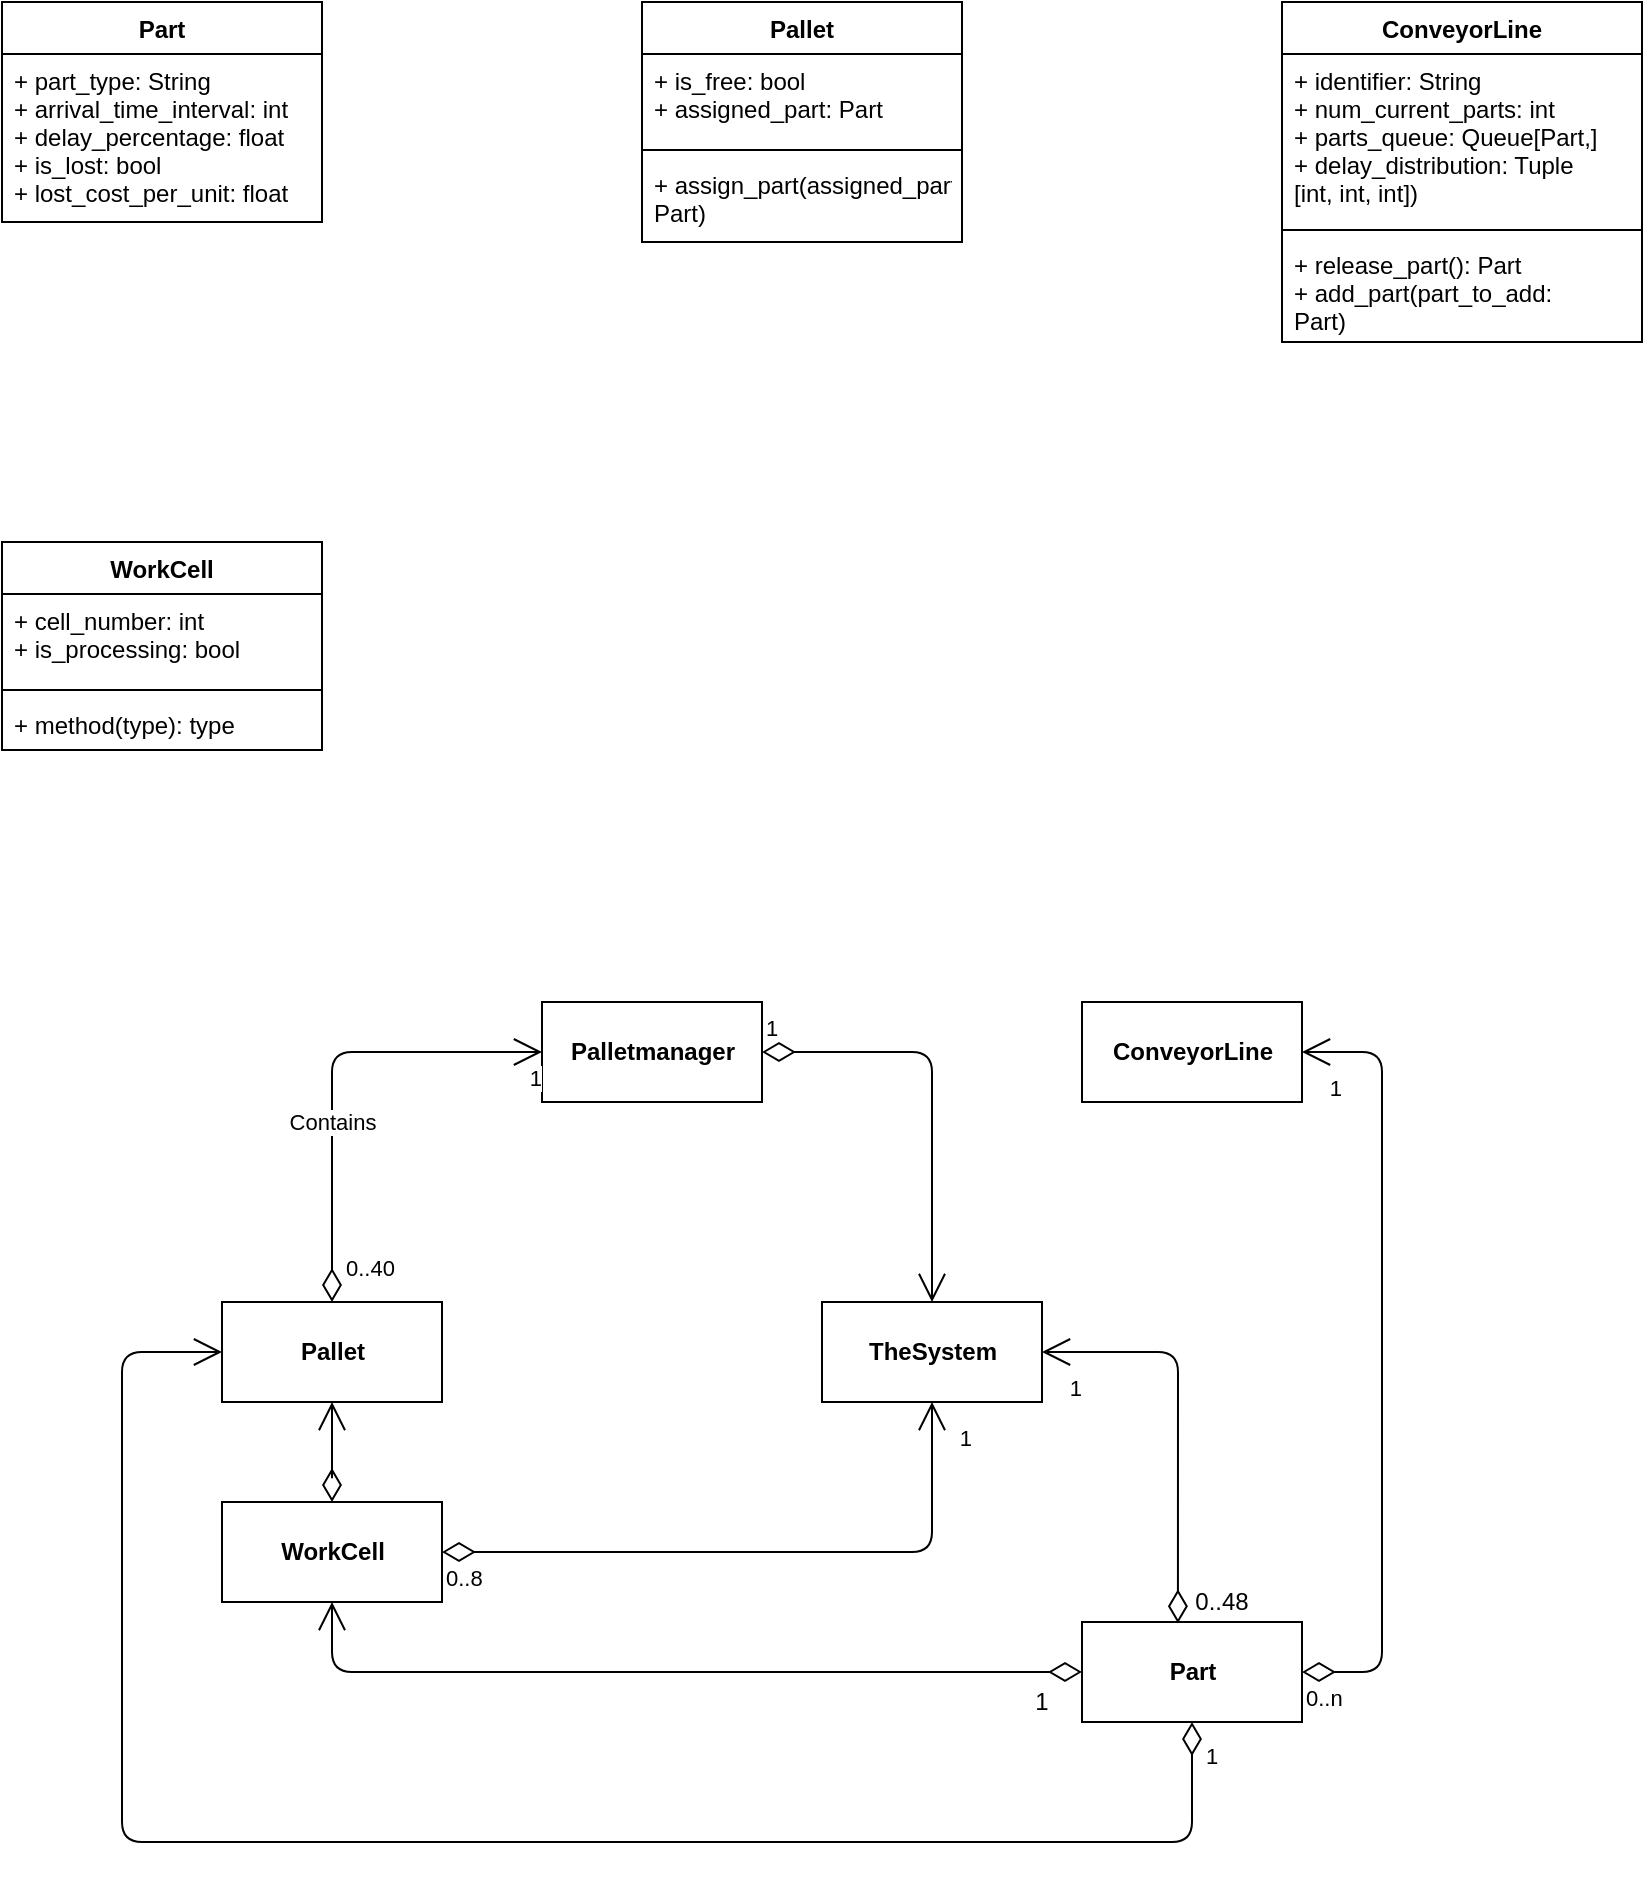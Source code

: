 <mxfile version="15.0.4" type="device"><diagram id="R2lEEEUBdFMjLlhIrx00" name="Page-1"><mxGraphModel dx="1715" dy="483" grid="1" gridSize="10" guides="1" tooltips="1" connect="1" arrows="1" fold="1" page="1" pageScale="1" pageWidth="850" pageHeight="1100" math="0" shadow="0" extFonts="Permanent Marker^https://fonts.googleapis.com/css?family=Permanent+Marker"><root><mxCell id="0"/><mxCell id="1" parent="0"/><mxCell id="34ffRJCJtuPTArVhDGxq-1" value="Part" style="swimlane;fontStyle=1;align=center;verticalAlign=top;childLayout=stackLayout;horizontal=1;startSize=26;horizontalStack=0;resizeParent=1;resizeParentMax=0;resizeLast=0;collapsible=1;marginBottom=0;" vertex="1" parent="1"><mxGeometry x="-200" y="120" width="160" height="110" as="geometry"/></mxCell><mxCell id="34ffRJCJtuPTArVhDGxq-2" value="+ part_type: String&#10;+ arrival_time_interval: int&#10;+ delay_percentage: float&#10;+ is_lost: bool&#10;+ lost_cost_per_unit: float" style="text;strokeColor=none;fillColor=none;align=left;verticalAlign=top;spacingLeft=4;spacingRight=4;overflow=hidden;rotatable=0;points=[[0,0.5],[1,0.5]];portConstraint=eastwest;" vertex="1" parent="34ffRJCJtuPTArVhDGxq-1"><mxGeometry y="26" width="160" height="84" as="geometry"/></mxCell><mxCell id="34ffRJCJtuPTArVhDGxq-5" value="Pallet" style="swimlane;fontStyle=1;align=center;verticalAlign=top;childLayout=stackLayout;horizontal=1;startSize=26;horizontalStack=0;resizeParent=1;resizeParentMax=0;resizeLast=0;collapsible=1;marginBottom=0;" vertex="1" parent="1"><mxGeometry x="120" y="120" width="160" height="120" as="geometry"/></mxCell><mxCell id="34ffRJCJtuPTArVhDGxq-6" value="+ is_free: bool&#10;+ assigned_part: Part" style="text;strokeColor=none;fillColor=none;align=left;verticalAlign=top;spacingLeft=4;spacingRight=4;overflow=hidden;rotatable=0;points=[[0,0.5],[1,0.5]];portConstraint=eastwest;" vertex="1" parent="34ffRJCJtuPTArVhDGxq-5"><mxGeometry y="26" width="160" height="44" as="geometry"/></mxCell><mxCell id="34ffRJCJtuPTArVhDGxq-7" value="" style="line;strokeWidth=1;fillColor=none;align=left;verticalAlign=middle;spacingTop=-1;spacingLeft=3;spacingRight=3;rotatable=0;labelPosition=right;points=[];portConstraint=eastwest;" vertex="1" parent="34ffRJCJtuPTArVhDGxq-5"><mxGeometry y="70" width="160" height="8" as="geometry"/></mxCell><mxCell id="34ffRJCJtuPTArVhDGxq-8" value="+ assign_part(assigned_part: &#10;Part)" style="text;strokeColor=none;fillColor=none;align=left;verticalAlign=top;spacingLeft=4;spacingRight=4;overflow=hidden;rotatable=0;points=[[0,0.5],[1,0.5]];portConstraint=eastwest;" vertex="1" parent="34ffRJCJtuPTArVhDGxq-5"><mxGeometry y="78" width="160" height="42" as="geometry"/></mxCell><mxCell id="34ffRJCJtuPTArVhDGxq-9" value="ConveyorLine" style="swimlane;fontStyle=1;align=center;verticalAlign=top;childLayout=stackLayout;horizontal=1;startSize=26;horizontalStack=0;resizeParent=1;resizeParentMax=0;resizeLast=0;collapsible=1;marginBottom=0;" vertex="1" parent="1"><mxGeometry x="440" y="120" width="180" height="170" as="geometry"/></mxCell><mxCell id="34ffRJCJtuPTArVhDGxq-10" value="+ identifier: String&#10;+ num_current_parts: int&#10;+ parts_queue: Queue[Part,]&#10;+ delay_distribution: Tuple&#10;[int, int, int])" style="text;strokeColor=none;fillColor=none;align=left;verticalAlign=top;spacingLeft=4;spacingRight=4;overflow=hidden;rotatable=0;points=[[0,0.5],[1,0.5]];portConstraint=eastwest;" vertex="1" parent="34ffRJCJtuPTArVhDGxq-9"><mxGeometry y="26" width="180" height="84" as="geometry"/></mxCell><mxCell id="34ffRJCJtuPTArVhDGxq-11" value="" style="line;strokeWidth=1;fillColor=none;align=left;verticalAlign=middle;spacingTop=-1;spacingLeft=3;spacingRight=3;rotatable=0;labelPosition=right;points=[];portConstraint=eastwest;" vertex="1" parent="34ffRJCJtuPTArVhDGxq-9"><mxGeometry y="110" width="180" height="8" as="geometry"/></mxCell><mxCell id="34ffRJCJtuPTArVhDGxq-12" value="+ release_part(): Part&#10;+ add_part(part_to_add: &#10;Part)" style="text;strokeColor=none;fillColor=none;align=left;verticalAlign=top;spacingLeft=4;spacingRight=4;overflow=hidden;rotatable=0;points=[[0,0.5],[1,0.5]];portConstraint=eastwest;" vertex="1" parent="34ffRJCJtuPTArVhDGxq-9"><mxGeometry y="118" width="180" height="52" as="geometry"/></mxCell><mxCell id="34ffRJCJtuPTArVhDGxq-13" value="WorkCell" style="swimlane;fontStyle=1;align=center;verticalAlign=top;childLayout=stackLayout;horizontal=1;startSize=26;horizontalStack=0;resizeParent=1;resizeParentMax=0;resizeLast=0;collapsible=1;marginBottom=0;" vertex="1" parent="1"><mxGeometry x="-200" y="390" width="160" height="104" as="geometry"/></mxCell><mxCell id="34ffRJCJtuPTArVhDGxq-14" value="+ cell_number: int&#10;+ is_processing: bool" style="text;strokeColor=none;fillColor=none;align=left;verticalAlign=top;spacingLeft=4;spacingRight=4;overflow=hidden;rotatable=0;points=[[0,0.5],[1,0.5]];portConstraint=eastwest;" vertex="1" parent="34ffRJCJtuPTArVhDGxq-13"><mxGeometry y="26" width="160" height="44" as="geometry"/></mxCell><mxCell id="34ffRJCJtuPTArVhDGxq-15" value="" style="line;strokeWidth=1;fillColor=none;align=left;verticalAlign=middle;spacingTop=-1;spacingLeft=3;spacingRight=3;rotatable=0;labelPosition=right;points=[];portConstraint=eastwest;" vertex="1" parent="34ffRJCJtuPTArVhDGxq-13"><mxGeometry y="70" width="160" height="8" as="geometry"/></mxCell><mxCell id="34ffRJCJtuPTArVhDGxq-16" value="+ method(type): type" style="text;strokeColor=none;fillColor=none;align=left;verticalAlign=top;spacingLeft=4;spacingRight=4;overflow=hidden;rotatable=0;points=[[0,0.5],[1,0.5]];portConstraint=eastwest;" vertex="1" parent="34ffRJCJtuPTArVhDGxq-13"><mxGeometry y="78" width="160" height="26" as="geometry"/></mxCell><mxCell id="34ffRJCJtuPTArVhDGxq-18" value="&lt;b&gt;ConveyorLine&lt;/b&gt;" style="html=1;" vertex="1" parent="1"><mxGeometry x="340" y="620" width="110" height="50" as="geometry"/></mxCell><mxCell id="34ffRJCJtuPTArVhDGxq-19" value="&lt;b&gt;Part&lt;/b&gt;" style="html=1;" vertex="1" parent="1"><mxGeometry x="340" y="930" width="110" height="50" as="geometry"/></mxCell><mxCell id="34ffRJCJtuPTArVhDGxq-26" value="" style="endArrow=open;html=1;endSize=12;startArrow=diamondThin;startSize=14;startFill=0;edgeStyle=orthogonalEdgeStyle;exitX=1;exitY=0.5;exitDx=0;exitDy=0;entryX=1;entryY=0.5;entryDx=0;entryDy=0;" edge="1" parent="1" source="34ffRJCJtuPTArVhDGxq-19" target="34ffRJCJtuPTArVhDGxq-18"><mxGeometry x="0.015" relative="1" as="geometry"><mxPoint x="210" y="750" as="sourcePoint"/><mxPoint x="270" y="680" as="targetPoint"/><Array as="points"><mxPoint x="490" y="955"/><mxPoint x="490" y="645"/></Array><mxPoint as="offset"/></mxGeometry></mxCell><mxCell id="34ffRJCJtuPTArVhDGxq-27" value="0..n" style="edgeLabel;resizable=0;html=1;align=left;verticalAlign=top;" connectable="0" vertex="1" parent="34ffRJCJtuPTArVhDGxq-26"><mxGeometry x="-1" relative="1" as="geometry"/></mxCell><mxCell id="34ffRJCJtuPTArVhDGxq-28" value="1" style="edgeLabel;resizable=0;html=1;align=right;verticalAlign=top;" connectable="0" vertex="1" parent="34ffRJCJtuPTArVhDGxq-26"><mxGeometry x="1" relative="1" as="geometry"><mxPoint x="20" y="5" as="offset"/></mxGeometry></mxCell><mxCell id="34ffRJCJtuPTArVhDGxq-29" value="&lt;b&gt;WorkCell&lt;/b&gt;" style="html=1;" vertex="1" parent="1"><mxGeometry x="-90" y="870" width="110" height="50" as="geometry"/></mxCell><mxCell id="34ffRJCJtuPTArVhDGxq-31" value="&lt;b&gt;TheSystem&lt;/b&gt;" style="html=1;" vertex="1" parent="1"><mxGeometry x="210" y="770" width="110" height="50" as="geometry"/></mxCell><mxCell id="34ffRJCJtuPTArVhDGxq-37" value="" style="endArrow=open;html=1;endSize=12;startArrow=diamondThin;startSize=14;startFill=0;edgeStyle=orthogonalEdgeStyle;exitX=1;exitY=0.5;exitDx=0;exitDy=0;entryX=0.5;entryY=1;entryDx=0;entryDy=0;" edge="1" parent="1" source="34ffRJCJtuPTArVhDGxq-29" target="34ffRJCJtuPTArVhDGxq-31"><mxGeometry x="-0.222" y="45" relative="1" as="geometry"><mxPoint x="370" y="650" as="sourcePoint"/><mxPoint x="300" y="830" as="targetPoint"/><Array as="points"><mxPoint x="265" y="895"/></Array><mxPoint as="offset"/></mxGeometry></mxCell><mxCell id="34ffRJCJtuPTArVhDGxq-38" value="0..8" style="edgeLabel;resizable=0;html=1;align=left;verticalAlign=top;" connectable="0" vertex="1" parent="34ffRJCJtuPTArVhDGxq-37"><mxGeometry x="-1" relative="1" as="geometry"/></mxCell><mxCell id="34ffRJCJtuPTArVhDGxq-39" value="1" style="edgeLabel;resizable=0;html=1;align=right;verticalAlign=top;" connectable="0" vertex="1" parent="34ffRJCJtuPTArVhDGxq-37"><mxGeometry x="1" relative="1" as="geometry"><mxPoint x="20" y="5" as="offset"/></mxGeometry></mxCell><mxCell id="34ffRJCJtuPTArVhDGxq-42" value="" style="group" vertex="1" connectable="0" parent="1"><mxGeometry x="-35" y="955" width="535" height="25" as="geometry"/></mxCell><mxCell id="34ffRJCJtuPTArVhDGxq-30" value="" style="endArrow=open;html=1;endSize=12;startArrow=diamondThin;startSize=14;startFill=0;edgeStyle=orthogonalEdgeStyle;align=left;verticalAlign=bottom;exitX=0;exitY=0.5;exitDx=0;exitDy=0;entryX=0.5;entryY=1;entryDx=0;entryDy=0;" edge="1" parent="34ffRJCJtuPTArVhDGxq-42" source="34ffRJCJtuPTArVhDGxq-19" target="34ffRJCJtuPTArVhDGxq-29"><mxGeometry x="-1" y="3" relative="1" as="geometry"><mxPoint x="245" y="-205" as="sourcePoint"/><mxPoint x="235" y="-115" as="targetPoint"/><Array as="points"><mxPoint/></Array></mxGeometry></mxCell><mxCell id="34ffRJCJtuPTArVhDGxq-36" value="1" style="text;html=1;strokeColor=none;fillColor=none;align=center;verticalAlign=middle;whiteSpace=wrap;rounded=0;" vertex="1" parent="34ffRJCJtuPTArVhDGxq-42"><mxGeometry x="345" y="5" width="20" height="20" as="geometry"/></mxCell><mxCell id="34ffRJCJtuPTArVhDGxq-44" value="&lt;b&gt;Pallet&lt;/b&gt;" style="html=1;" vertex="1" parent="1"><mxGeometry x="-90" y="770" width="110" height="50" as="geometry"/></mxCell><mxCell id="34ffRJCJtuPTArVhDGxq-45" value="" style="endArrow=open;html=1;endSize=12;startArrow=diamondThin;startSize=14;startFill=0;edgeStyle=orthogonalEdgeStyle;align=left;verticalAlign=bottom;exitX=0.5;exitY=0;exitDx=0;exitDy=0;entryX=0.5;entryY=1;entryDx=0;entryDy=0;" edge="1" parent="1" source="34ffRJCJtuPTArVhDGxq-29" target="34ffRJCJtuPTArVhDGxq-44"><mxGeometry x="-1" y="3" relative="1" as="geometry"><mxPoint x="210" y="750" as="sourcePoint"/><mxPoint x="370" y="750" as="targetPoint"/><Array as="points"><mxPoint x="-35" y="860"/><mxPoint x="-35" y="860"/></Array></mxGeometry></mxCell><mxCell id="34ffRJCJtuPTArVhDGxq-46" value="1" style="endArrow=open;html=1;endSize=12;startArrow=diamondThin;startSize=14;startFill=0;edgeStyle=orthogonalEdgeStyle;align=left;verticalAlign=bottom;entryX=0;entryY=0.5;entryDx=0;entryDy=0;exitX=0.5;exitY=1;exitDx=0;exitDy=0;" edge="1" parent="1" source="34ffRJCJtuPTArVhDGxq-19" target="34ffRJCJtuPTArVhDGxq-44"><mxGeometry x="-0.943" y="5" relative="1" as="geometry"><mxPoint x="350" y="840" as="sourcePoint"/><mxPoint x="190" y="840" as="targetPoint"/><Array as="points"><mxPoint x="395" y="1040"/><mxPoint x="-140" y="1040"/><mxPoint x="-140" y="795"/></Array><mxPoint as="offset"/></mxGeometry></mxCell><mxCell id="34ffRJCJtuPTArVhDGxq-47" value="&lt;b&gt;Palletmanager&lt;/b&gt;" style="html=1;" vertex="1" parent="1"><mxGeometry x="70" y="620" width="110" height="50" as="geometry"/></mxCell><mxCell id="34ffRJCJtuPTArVhDGxq-48" value="1" style="endArrow=open;html=1;endSize=12;startArrow=diamondThin;startSize=14;startFill=0;edgeStyle=orthogonalEdgeStyle;align=left;verticalAlign=bottom;exitX=1;exitY=0.5;exitDx=0;exitDy=0;entryX=0.5;entryY=0;entryDx=0;entryDy=0;" edge="1" parent="1" source="34ffRJCJtuPTArVhDGxq-47" target="34ffRJCJtuPTArVhDGxq-31"><mxGeometry x="-1" y="3" relative="1" as="geometry"><mxPoint x="210" y="760" as="sourcePoint"/><mxPoint x="310" y="780" as="targetPoint"/></mxGeometry></mxCell><mxCell id="34ffRJCJtuPTArVhDGxq-49" value="Contains" style="endArrow=open;html=1;endSize=12;startArrow=diamondThin;startSize=14;startFill=0;edgeStyle=orthogonalEdgeStyle;exitX=0.5;exitY=0;exitDx=0;exitDy=0;entryX=0;entryY=0.5;entryDx=0;entryDy=0;" edge="1" parent="1" source="34ffRJCJtuPTArVhDGxq-44" target="34ffRJCJtuPTArVhDGxq-47"><mxGeometry x="-0.217" relative="1" as="geometry"><mxPoint x="210" y="760" as="sourcePoint"/><mxPoint x="370" y="760" as="targetPoint"/><Array as="points"><mxPoint x="-35" y="645"/></Array><mxPoint as="offset"/></mxGeometry></mxCell><mxCell id="34ffRJCJtuPTArVhDGxq-50" value="0..40" style="edgeLabel;resizable=0;html=1;align=left;verticalAlign=top;" connectable="0" vertex="1" parent="34ffRJCJtuPTArVhDGxq-49"><mxGeometry x="-1" relative="1" as="geometry"><mxPoint x="5" y="-30" as="offset"/></mxGeometry></mxCell><mxCell id="34ffRJCJtuPTArVhDGxq-51" value="1" style="edgeLabel;resizable=0;html=1;align=right;verticalAlign=top;" connectable="0" vertex="1" parent="34ffRJCJtuPTArVhDGxq-49"><mxGeometry x="1" relative="1" as="geometry"/></mxCell><mxCell id="34ffRJCJtuPTArVhDGxq-32" value="" style="endArrow=open;html=1;endSize=12;startArrow=diamondThin;startSize=14;startFill=0;edgeStyle=orthogonalEdgeStyle;exitX=0.436;exitY=0.012;exitDx=0;exitDy=0;exitPerimeter=0;entryX=1;entryY=0.5;entryDx=0;entryDy=0;" edge="1" parent="1" source="34ffRJCJtuPTArVhDGxq-19" target="34ffRJCJtuPTArVhDGxq-31"><mxGeometry relative="1" as="geometry"><mxPoint x="-40" y="640" as="sourcePoint"/><mxPoint x="360" y="790" as="targetPoint"/><Array as="points"><mxPoint x="388" y="795"/></Array></mxGeometry></mxCell><mxCell id="34ffRJCJtuPTArVhDGxq-34" value="1" style="edgeLabel;resizable=0;html=1;align=right;verticalAlign=top;" connectable="0" vertex="1" parent="34ffRJCJtuPTArVhDGxq-32"><mxGeometry x="1" relative="1" as="geometry"><mxPoint x="20" y="5" as="offset"/></mxGeometry></mxCell><mxCell id="34ffRJCJtuPTArVhDGxq-35" value="0..48" style="text;html=1;strokeColor=none;fillColor=none;align=center;verticalAlign=middle;whiteSpace=wrap;rounded=0;" vertex="1" parent="1"><mxGeometry x="390" y="910" width="40" height="20" as="geometry"/></mxCell></root></mxGraphModel></diagram></mxfile>